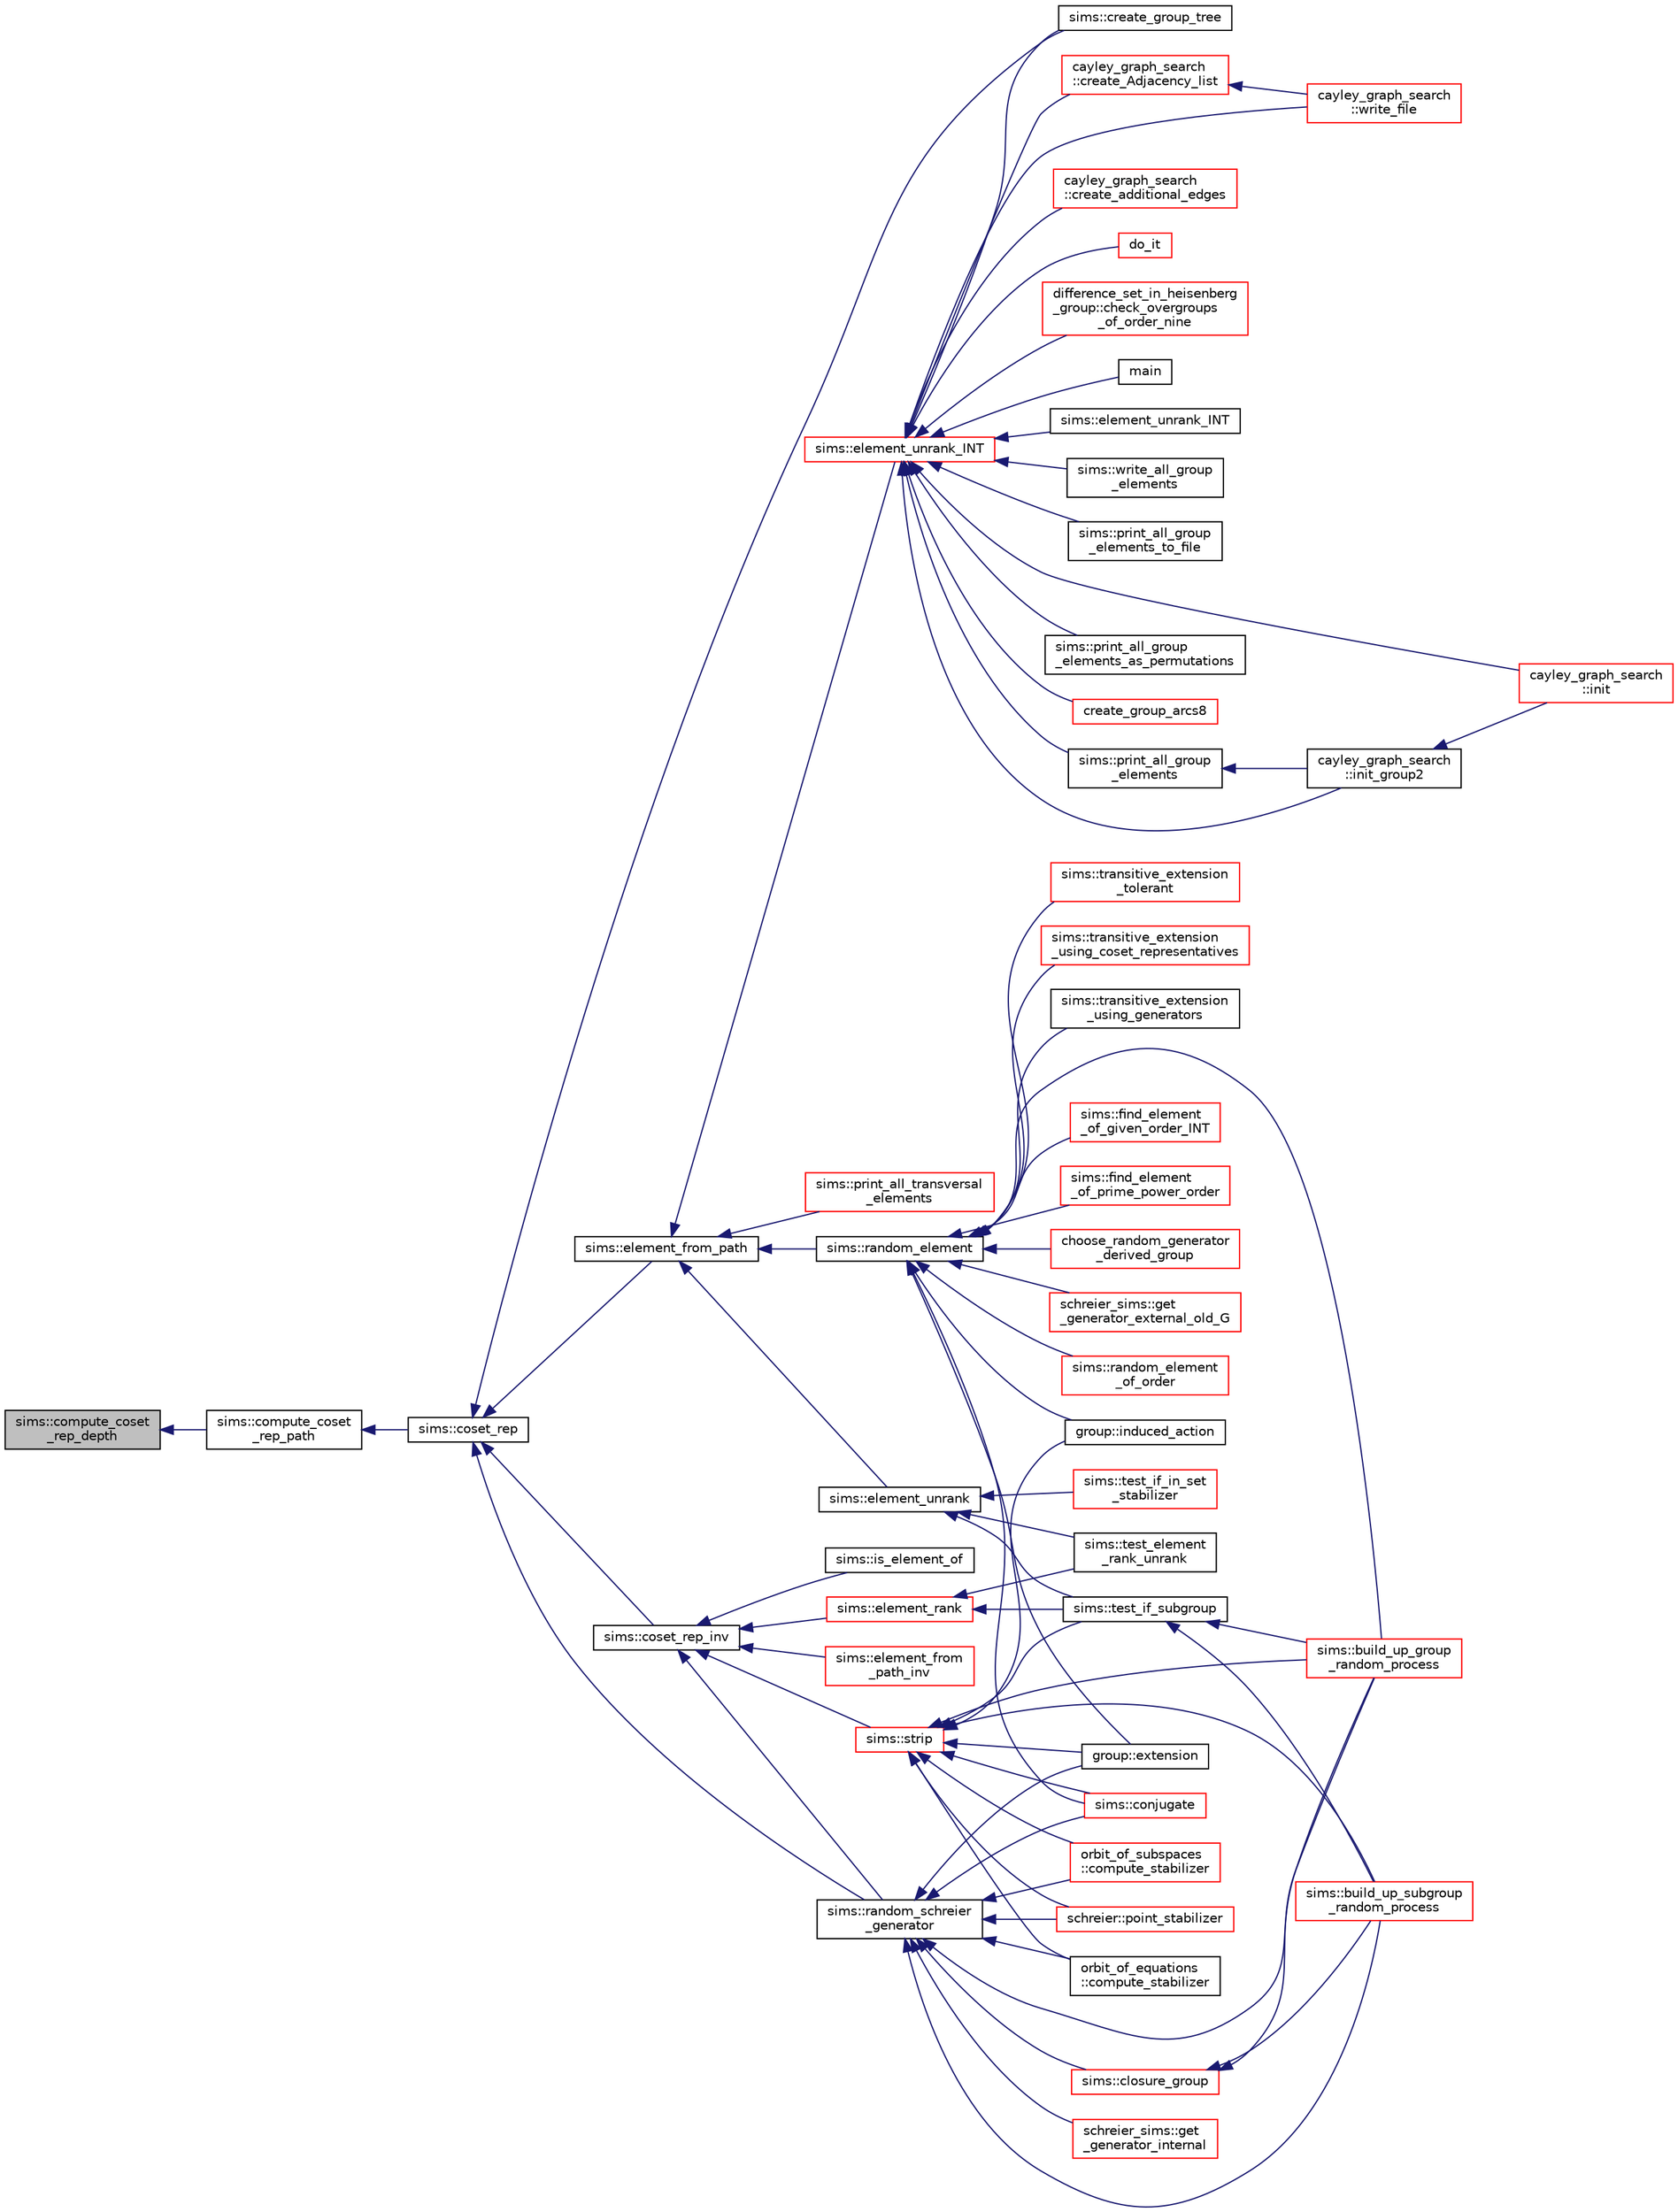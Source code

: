 digraph "sims::compute_coset_rep_depth"
{
  edge [fontname="Helvetica",fontsize="10",labelfontname="Helvetica",labelfontsize="10"];
  node [fontname="Helvetica",fontsize="10",shape=record];
  rankdir="LR";
  Node1073 [label="sims::compute_coset\l_rep_depth",height=0.2,width=0.4,color="black", fillcolor="grey75", style="filled", fontcolor="black"];
  Node1073 -> Node1074 [dir="back",color="midnightblue",fontsize="10",style="solid",fontname="Helvetica"];
  Node1074 [label="sims::compute_coset\l_rep_path",height=0.2,width=0.4,color="black", fillcolor="white", style="filled",URL="$d9/df3/classsims.html#a22a53a24eb86dcfe54cb3588776a4d96"];
  Node1074 -> Node1075 [dir="back",color="midnightblue",fontsize="10",style="solid",fontname="Helvetica"];
  Node1075 [label="sims::coset_rep",height=0.2,width=0.4,color="black", fillcolor="white", style="filled",URL="$d9/df3/classsims.html#a3d669dba4d005cd2399388f27f44cd04"];
  Node1075 -> Node1076 [dir="back",color="midnightblue",fontsize="10",style="solid",fontname="Helvetica"];
  Node1076 [label="sims::create_group_tree",height=0.2,width=0.4,color="black", fillcolor="white", style="filled",URL="$d9/df3/classsims.html#a10ac0f054b6366025465e6775cb9983a"];
  Node1075 -> Node1077 [dir="back",color="midnightblue",fontsize="10",style="solid",fontname="Helvetica"];
  Node1077 [label="sims::element_from_path",height=0.2,width=0.4,color="black", fillcolor="white", style="filled",URL="$d9/df3/classsims.html#a4a9bc25b1b8e61ba34d6d3d9f9fb8ab8"];
  Node1077 -> Node1078 [dir="back",color="midnightblue",fontsize="10",style="solid",fontname="Helvetica"];
  Node1078 [label="sims::random_element",height=0.2,width=0.4,color="black", fillcolor="white", style="filled",URL="$d9/df3/classsims.html#a28e72977652add0bb45a5f703243fd33"];
  Node1078 -> Node1079 [dir="back",color="midnightblue",fontsize="10",style="solid",fontname="Helvetica"];
  Node1079 [label="group::induced_action",height=0.2,width=0.4,color="black", fillcolor="white", style="filled",URL="$d1/db7/classgroup.html#af6664c64704eb397874f42ed1ac7fed1"];
  Node1078 -> Node1080 [dir="back",color="midnightblue",fontsize="10",style="solid",fontname="Helvetica"];
  Node1080 [label="group::extension",height=0.2,width=0.4,color="black", fillcolor="white", style="filled",URL="$d1/db7/classgroup.html#a798cd01cad4d5616b67fa456b8b04008"];
  Node1078 -> Node1081 [dir="back",color="midnightblue",fontsize="10",style="solid",fontname="Helvetica"];
  Node1081 [label="schreier_sims::get\l_generator_external_old_G",height=0.2,width=0.4,color="red", fillcolor="white", style="filled",URL="$d0/da8/classschreier__sims.html#a9962956dcd3680b201020afd75f0e24b"];
  Node1078 -> Node1094 [dir="back",color="midnightblue",fontsize="10",style="solid",fontname="Helvetica"];
  Node1094 [label="sims::random_element\l_of_order",height=0.2,width=0.4,color="red", fillcolor="white", style="filled",URL="$d9/df3/classsims.html#a5813a13a4b5685f8bab7d248fb12cf57"];
  Node1078 -> Node1096 [dir="back",color="midnightblue",fontsize="10",style="solid",fontname="Helvetica"];
  Node1096 [label="sims::transitive_extension\l_tolerant",height=0.2,width=0.4,color="red", fillcolor="white", style="filled",URL="$d9/df3/classsims.html#a826450b2a9f6edb57f02dd84cb43dd28"];
  Node1078 -> Node1173 [dir="back",color="midnightblue",fontsize="10",style="solid",fontname="Helvetica"];
  Node1173 [label="sims::transitive_extension\l_using_coset_representatives",height=0.2,width=0.4,color="red", fillcolor="white", style="filled",URL="$d9/df3/classsims.html#a16b0c199eba22eaf54b3900896725c44"];
  Node1078 -> Node1175 [dir="back",color="midnightblue",fontsize="10",style="solid",fontname="Helvetica"];
  Node1175 [label="sims::transitive_extension\l_using_generators",height=0.2,width=0.4,color="black", fillcolor="white", style="filled",URL="$d9/df3/classsims.html#abe87d351a703b4966c4a7dc23b7bcdc3"];
  Node1078 -> Node1176 [dir="back",color="midnightblue",fontsize="10",style="solid",fontname="Helvetica"];
  Node1176 [label="sims::conjugate",height=0.2,width=0.4,color="red", fillcolor="white", style="filled",URL="$d9/df3/classsims.html#ae5fdcadcb51929b4f5c02347384d8b8d"];
  Node1078 -> Node1181 [dir="back",color="midnightblue",fontsize="10",style="solid",fontname="Helvetica"];
  Node1181 [label="sims::build_up_group\l_random_process",height=0.2,width=0.4,color="red", fillcolor="white", style="filled",URL="$d9/df3/classsims.html#afde54d656304b5a92459615f2690ea64"];
  Node1078 -> Node1194 [dir="back",color="midnightblue",fontsize="10",style="solid",fontname="Helvetica"];
  Node1194 [label="sims::find_element\l_of_given_order_INT",height=0.2,width=0.4,color="red", fillcolor="white", style="filled",URL="$d9/df3/classsims.html#a2747368b290225e639103bff8e32ffc9"];
  Node1078 -> Node1196 [dir="back",color="midnightblue",fontsize="10",style="solid",fontname="Helvetica"];
  Node1196 [label="sims::find_element\l_of_prime_power_order",height=0.2,width=0.4,color="red", fillcolor="white", style="filled",URL="$d9/df3/classsims.html#aaa2d4a5f8ebb39fab9149d99b4d38fbc"];
  Node1078 -> Node1198 [dir="back",color="midnightblue",fontsize="10",style="solid",fontname="Helvetica"];
  Node1198 [label="choose_random_generator\l_derived_group",height=0.2,width=0.4,color="red", fillcolor="white", style="filled",URL="$dc/de5/sims2_8_c.html#a5b8d821b5043492735a34157796367e9"];
  Node1077 -> Node1200 [dir="back",color="midnightblue",fontsize="10",style="solid",fontname="Helvetica"];
  Node1200 [label="sims::element_unrank",height=0.2,width=0.4,color="black", fillcolor="white", style="filled",URL="$d9/df3/classsims.html#ae7e72ffe2204f17d3e4d19360c59f147"];
  Node1200 -> Node1201 [dir="back",color="midnightblue",fontsize="10",style="solid",fontname="Helvetica"];
  Node1201 [label="sims::test_element\l_rank_unrank",height=0.2,width=0.4,color="black", fillcolor="white", style="filled",URL="$d9/df3/classsims.html#af0dc692d7920ab6e6cd4a79778faa6e0"];
  Node1200 -> Node1202 [dir="back",color="midnightblue",fontsize="10",style="solid",fontname="Helvetica"];
  Node1202 [label="sims::test_if_in_set\l_stabilizer",height=0.2,width=0.4,color="red", fillcolor="white", style="filled",URL="$d9/df3/classsims.html#abe588043fe8f4e073169e80ad696b3ea"];
  Node1200 -> Node1204 [dir="back",color="midnightblue",fontsize="10",style="solid",fontname="Helvetica"];
  Node1204 [label="sims::test_if_subgroup",height=0.2,width=0.4,color="black", fillcolor="white", style="filled",URL="$d9/df3/classsims.html#a60f53e947f3a0949805cf0e422749bf5"];
  Node1204 -> Node1181 [dir="back",color="midnightblue",fontsize="10",style="solid",fontname="Helvetica"];
  Node1204 -> Node1205 [dir="back",color="midnightblue",fontsize="10",style="solid",fontname="Helvetica"];
  Node1205 [label="sims::build_up_subgroup\l_random_process",height=0.2,width=0.4,color="red", fillcolor="white", style="filled",URL="$d9/df3/classsims.html#abd2e45239922c514c61c6ac523b72af0"];
  Node1077 -> Node1206 [dir="back",color="midnightblue",fontsize="10",style="solid",fontname="Helvetica"];
  Node1206 [label="sims::element_unrank_INT",height=0.2,width=0.4,color="red", fillcolor="white", style="filled",URL="$d9/df3/classsims.html#a435d84bb7bf7292f14593b2a4344151f"];
  Node1206 -> Node1207 [dir="back",color="midnightblue",fontsize="10",style="solid",fontname="Helvetica"];
  Node1207 [label="create_group_arcs8",height=0.2,width=0.4,color="red", fillcolor="white", style="filled",URL="$d1/d9e/create__group_8_c.html#a9928eebe07667a19d9ac9409e0c9702c"];
  Node1206 -> Node1209 [dir="back",color="midnightblue",fontsize="10",style="solid",fontname="Helvetica"];
  Node1209 [label="cayley_graph_search\l::init",height=0.2,width=0.4,color="red", fillcolor="white", style="filled",URL="$de/dae/classcayley__graph__search.html#add9c6434abeaebac4a07bc03cb21672d"];
  Node1206 -> Node1210 [dir="back",color="midnightblue",fontsize="10",style="solid",fontname="Helvetica"];
  Node1210 [label="cayley_graph_search\l::init_group2",height=0.2,width=0.4,color="black", fillcolor="white", style="filled",URL="$de/dae/classcayley__graph__search.html#ac765646a4795740d7ac0a9407bf35f32"];
  Node1210 -> Node1209 [dir="back",color="midnightblue",fontsize="10",style="solid",fontname="Helvetica"];
  Node1206 -> Node1211 [dir="back",color="midnightblue",fontsize="10",style="solid",fontname="Helvetica"];
  Node1211 [label="cayley_graph_search\l::write_file",height=0.2,width=0.4,color="red", fillcolor="white", style="filled",URL="$de/dae/classcayley__graph__search.html#a428879782c317f9a4f9524ea5d16072b"];
  Node1206 -> Node1212 [dir="back",color="midnightblue",fontsize="10",style="solid",fontname="Helvetica"];
  Node1212 [label="cayley_graph_search\l::create_Adjacency_list",height=0.2,width=0.4,color="red", fillcolor="white", style="filled",URL="$de/dae/classcayley__graph__search.html#ac9b8e0d84aa3290f09a795d1460763f4"];
  Node1212 -> Node1211 [dir="back",color="midnightblue",fontsize="10",style="solid",fontname="Helvetica"];
  Node1206 -> Node1213 [dir="back",color="midnightblue",fontsize="10",style="solid",fontname="Helvetica"];
  Node1213 [label="cayley_graph_search\l::create_additional_edges",height=0.2,width=0.4,color="red", fillcolor="white", style="filled",URL="$de/dae/classcayley__graph__search.html#aa3705fe6c8a5025c21998ba093089123"];
  Node1206 -> Node1214 [dir="back",color="midnightblue",fontsize="10",style="solid",fontname="Helvetica"];
  Node1214 [label="do_it",height=0.2,width=0.4,color="red", fillcolor="white", style="filled",URL="$d0/d7a/shrikhande_8_c.html#a23101cedc65bbf814b3b9ae081665765"];
  Node1206 -> Node1216 [dir="back",color="midnightblue",fontsize="10",style="solid",fontname="Helvetica"];
  Node1216 [label="difference_set_in_heisenberg\l_group::check_overgroups\l_of_order_nine",height=0.2,width=0.4,color="red", fillcolor="white", style="filled",URL="$de/d8a/classdifference__set__in__heisenberg__group.html#af7075193cf272d5b63356e21ec1ab8a8"];
  Node1206 -> Node1133 [dir="back",color="midnightblue",fontsize="10",style="solid",fontname="Helvetica"];
  Node1133 [label="main",height=0.2,width=0.4,color="black", fillcolor="white", style="filled",URL="$d5/d13/simeon_8_c.html#ae66f6b31b5ad750f1fe042a706a4e3d4"];
  Node1206 -> Node1076 [dir="back",color="midnightblue",fontsize="10",style="solid",fontname="Helvetica"];
  Node1206 -> Node1220 [dir="back",color="midnightblue",fontsize="10",style="solid",fontname="Helvetica"];
  Node1220 [label="sims::element_unrank_INT",height=0.2,width=0.4,color="black", fillcolor="white", style="filled",URL="$d9/df3/classsims.html#aac07b378ca225ec7f6f992ad08f31869"];
  Node1206 -> Node1221 [dir="back",color="midnightblue",fontsize="10",style="solid",fontname="Helvetica"];
  Node1221 [label="sims::write_all_group\l_elements",height=0.2,width=0.4,color="black", fillcolor="white", style="filled",URL="$d9/df3/classsims.html#ace25b785e118af45ce824503c303d03b"];
  Node1206 -> Node1222 [dir="back",color="midnightblue",fontsize="10",style="solid",fontname="Helvetica"];
  Node1222 [label="sims::print_all_group\l_elements_to_file",height=0.2,width=0.4,color="black", fillcolor="white", style="filled",URL="$d9/df3/classsims.html#a2cbbf659341abe6196dba5ee638a976e"];
  Node1206 -> Node1223 [dir="back",color="midnightblue",fontsize="10",style="solid",fontname="Helvetica"];
  Node1223 [label="sims::print_all_group\l_elements",height=0.2,width=0.4,color="black", fillcolor="white", style="filled",URL="$d9/df3/classsims.html#a000c1f285c6678fe7f591ced343588aa"];
  Node1223 -> Node1210 [dir="back",color="midnightblue",fontsize="10",style="solid",fontname="Helvetica"];
  Node1206 -> Node1224 [dir="back",color="midnightblue",fontsize="10",style="solid",fontname="Helvetica"];
  Node1224 [label="sims::print_all_group\l_elements_as_permutations",height=0.2,width=0.4,color="black", fillcolor="white", style="filled",URL="$d9/df3/classsims.html#ad3c082db18cfacc6d11206ccb984ef25"];
  Node1077 -> Node1373 [dir="back",color="midnightblue",fontsize="10",style="solid",fontname="Helvetica"];
  Node1373 [label="sims::print_all_transversal\l_elements",height=0.2,width=0.4,color="red", fillcolor="white", style="filled",URL="$d9/df3/classsims.html#ac8dc8f09ae341b1b858b14221bb7646b"];
  Node1075 -> Node1374 [dir="back",color="midnightblue",fontsize="10",style="solid",fontname="Helvetica"];
  Node1374 [label="sims::coset_rep_inv",height=0.2,width=0.4,color="black", fillcolor="white", style="filled",URL="$d9/df3/classsims.html#a388f523d4ec997fce4e9ede924de99b9"];
  Node1374 -> Node1375 [dir="back",color="midnightblue",fontsize="10",style="solid",fontname="Helvetica"];
  Node1375 [label="sims::element_from\l_path_inv",height=0.2,width=0.4,color="red", fillcolor="white", style="filled",URL="$d9/df3/classsims.html#affad99d2bb7ef403201daefaeccb4f79"];
  Node1374 -> Node1377 [dir="back",color="midnightblue",fontsize="10",style="solid",fontname="Helvetica"];
  Node1377 [label="sims::element_rank",height=0.2,width=0.4,color="red", fillcolor="white", style="filled",URL="$d9/df3/classsims.html#a00fb332192d01becb17b6a059482fc8d"];
  Node1377 -> Node1201 [dir="back",color="midnightblue",fontsize="10",style="solid",fontname="Helvetica"];
  Node1377 -> Node1204 [dir="back",color="midnightblue",fontsize="10",style="solid",fontname="Helvetica"];
  Node1374 -> Node1383 [dir="back",color="midnightblue",fontsize="10",style="solid",fontname="Helvetica"];
  Node1383 [label="sims::is_element_of",height=0.2,width=0.4,color="black", fillcolor="white", style="filled",URL="$d9/df3/classsims.html#a110f6a1c3b27159d76726309fb0bd748"];
  Node1374 -> Node1384 [dir="back",color="midnightblue",fontsize="10",style="solid",fontname="Helvetica"];
  Node1384 [label="sims::strip",height=0.2,width=0.4,color="red", fillcolor="white", style="filled",URL="$d9/df3/classsims.html#a4d902cab732ddf9f60788dda85b0a775"];
  Node1384 -> Node1385 [dir="back",color="midnightblue",fontsize="10",style="solid",fontname="Helvetica"];
  Node1385 [label="schreier::point_stabilizer",height=0.2,width=0.4,color="red", fillcolor="white", style="filled",URL="$d3/dd6/classschreier.html#a976a31dfe3238284d96fc200532c7077"];
  Node1384 -> Node1079 [dir="back",color="midnightblue",fontsize="10",style="solid",fontname="Helvetica"];
  Node1384 -> Node1080 [dir="back",color="midnightblue",fontsize="10",style="solid",fontname="Helvetica"];
  Node1384 -> Node1176 [dir="back",color="midnightblue",fontsize="10",style="solid",fontname="Helvetica"];
  Node1384 -> Node1204 [dir="back",color="midnightblue",fontsize="10",style="solid",fontname="Helvetica"];
  Node1384 -> Node1181 [dir="back",color="midnightblue",fontsize="10",style="solid",fontname="Helvetica"];
  Node1384 -> Node1205 [dir="back",color="midnightblue",fontsize="10",style="solid",fontname="Helvetica"];
  Node1384 -> Node1424 [dir="back",color="midnightblue",fontsize="10",style="solid",fontname="Helvetica"];
  Node1424 [label="orbit_of_equations\l::compute_stabilizer",height=0.2,width=0.4,color="black", fillcolor="white", style="filled",URL="$dd/d23/classorbit__of__equations.html#ae91b1fc7aaed29d4cd3ece65d39eb300"];
  Node1384 -> Node1425 [dir="back",color="midnightblue",fontsize="10",style="solid",fontname="Helvetica"];
  Node1425 [label="orbit_of_subspaces\l::compute_stabilizer",height=0.2,width=0.4,color="red", fillcolor="white", style="filled",URL="$d5/d64/classorbit__of__subspaces.html#a417479ac6c67e0a70ccd873212f504a9"];
  Node1374 -> Node1427 [dir="back",color="midnightblue",fontsize="10",style="solid",fontname="Helvetica"];
  Node1427 [label="sims::random_schreier\l_generator",height=0.2,width=0.4,color="black", fillcolor="white", style="filled",URL="$d9/df3/classsims.html#aaa77048e586c36a7639fa61ff66e0a23"];
  Node1427 -> Node1385 [dir="back",color="midnightblue",fontsize="10",style="solid",fontname="Helvetica"];
  Node1427 -> Node1080 [dir="back",color="midnightblue",fontsize="10",style="solid",fontname="Helvetica"];
  Node1427 -> Node1428 [dir="back",color="midnightblue",fontsize="10",style="solid",fontname="Helvetica"];
  Node1428 [label="schreier_sims::get\l_generator_internal",height=0.2,width=0.4,color="red", fillcolor="white", style="filled",URL="$d0/da8/classschreier__sims.html#a8d2feedf9ac36e320ec0999b868a8f7b"];
  Node1427 -> Node1176 [dir="back",color="midnightblue",fontsize="10",style="solid",fontname="Helvetica"];
  Node1427 -> Node1181 [dir="back",color="midnightblue",fontsize="10",style="solid",fontname="Helvetica"];
  Node1427 -> Node1419 [dir="back",color="midnightblue",fontsize="10",style="solid",fontname="Helvetica"];
  Node1419 [label="sims::closure_group",height=0.2,width=0.4,color="red", fillcolor="white", style="filled",URL="$d9/df3/classsims.html#a7ecab5d843b1960ba9386e1b5dd41b95"];
  Node1419 -> Node1181 [dir="back",color="midnightblue",fontsize="10",style="solid",fontname="Helvetica"];
  Node1419 -> Node1205 [dir="back",color="midnightblue",fontsize="10",style="solid",fontname="Helvetica"];
  Node1427 -> Node1205 [dir="back",color="midnightblue",fontsize="10",style="solid",fontname="Helvetica"];
  Node1427 -> Node1424 [dir="back",color="midnightblue",fontsize="10",style="solid",fontname="Helvetica"];
  Node1427 -> Node1425 [dir="back",color="midnightblue",fontsize="10",style="solid",fontname="Helvetica"];
  Node1075 -> Node1427 [dir="back",color="midnightblue",fontsize="10",style="solid",fontname="Helvetica"];
}
